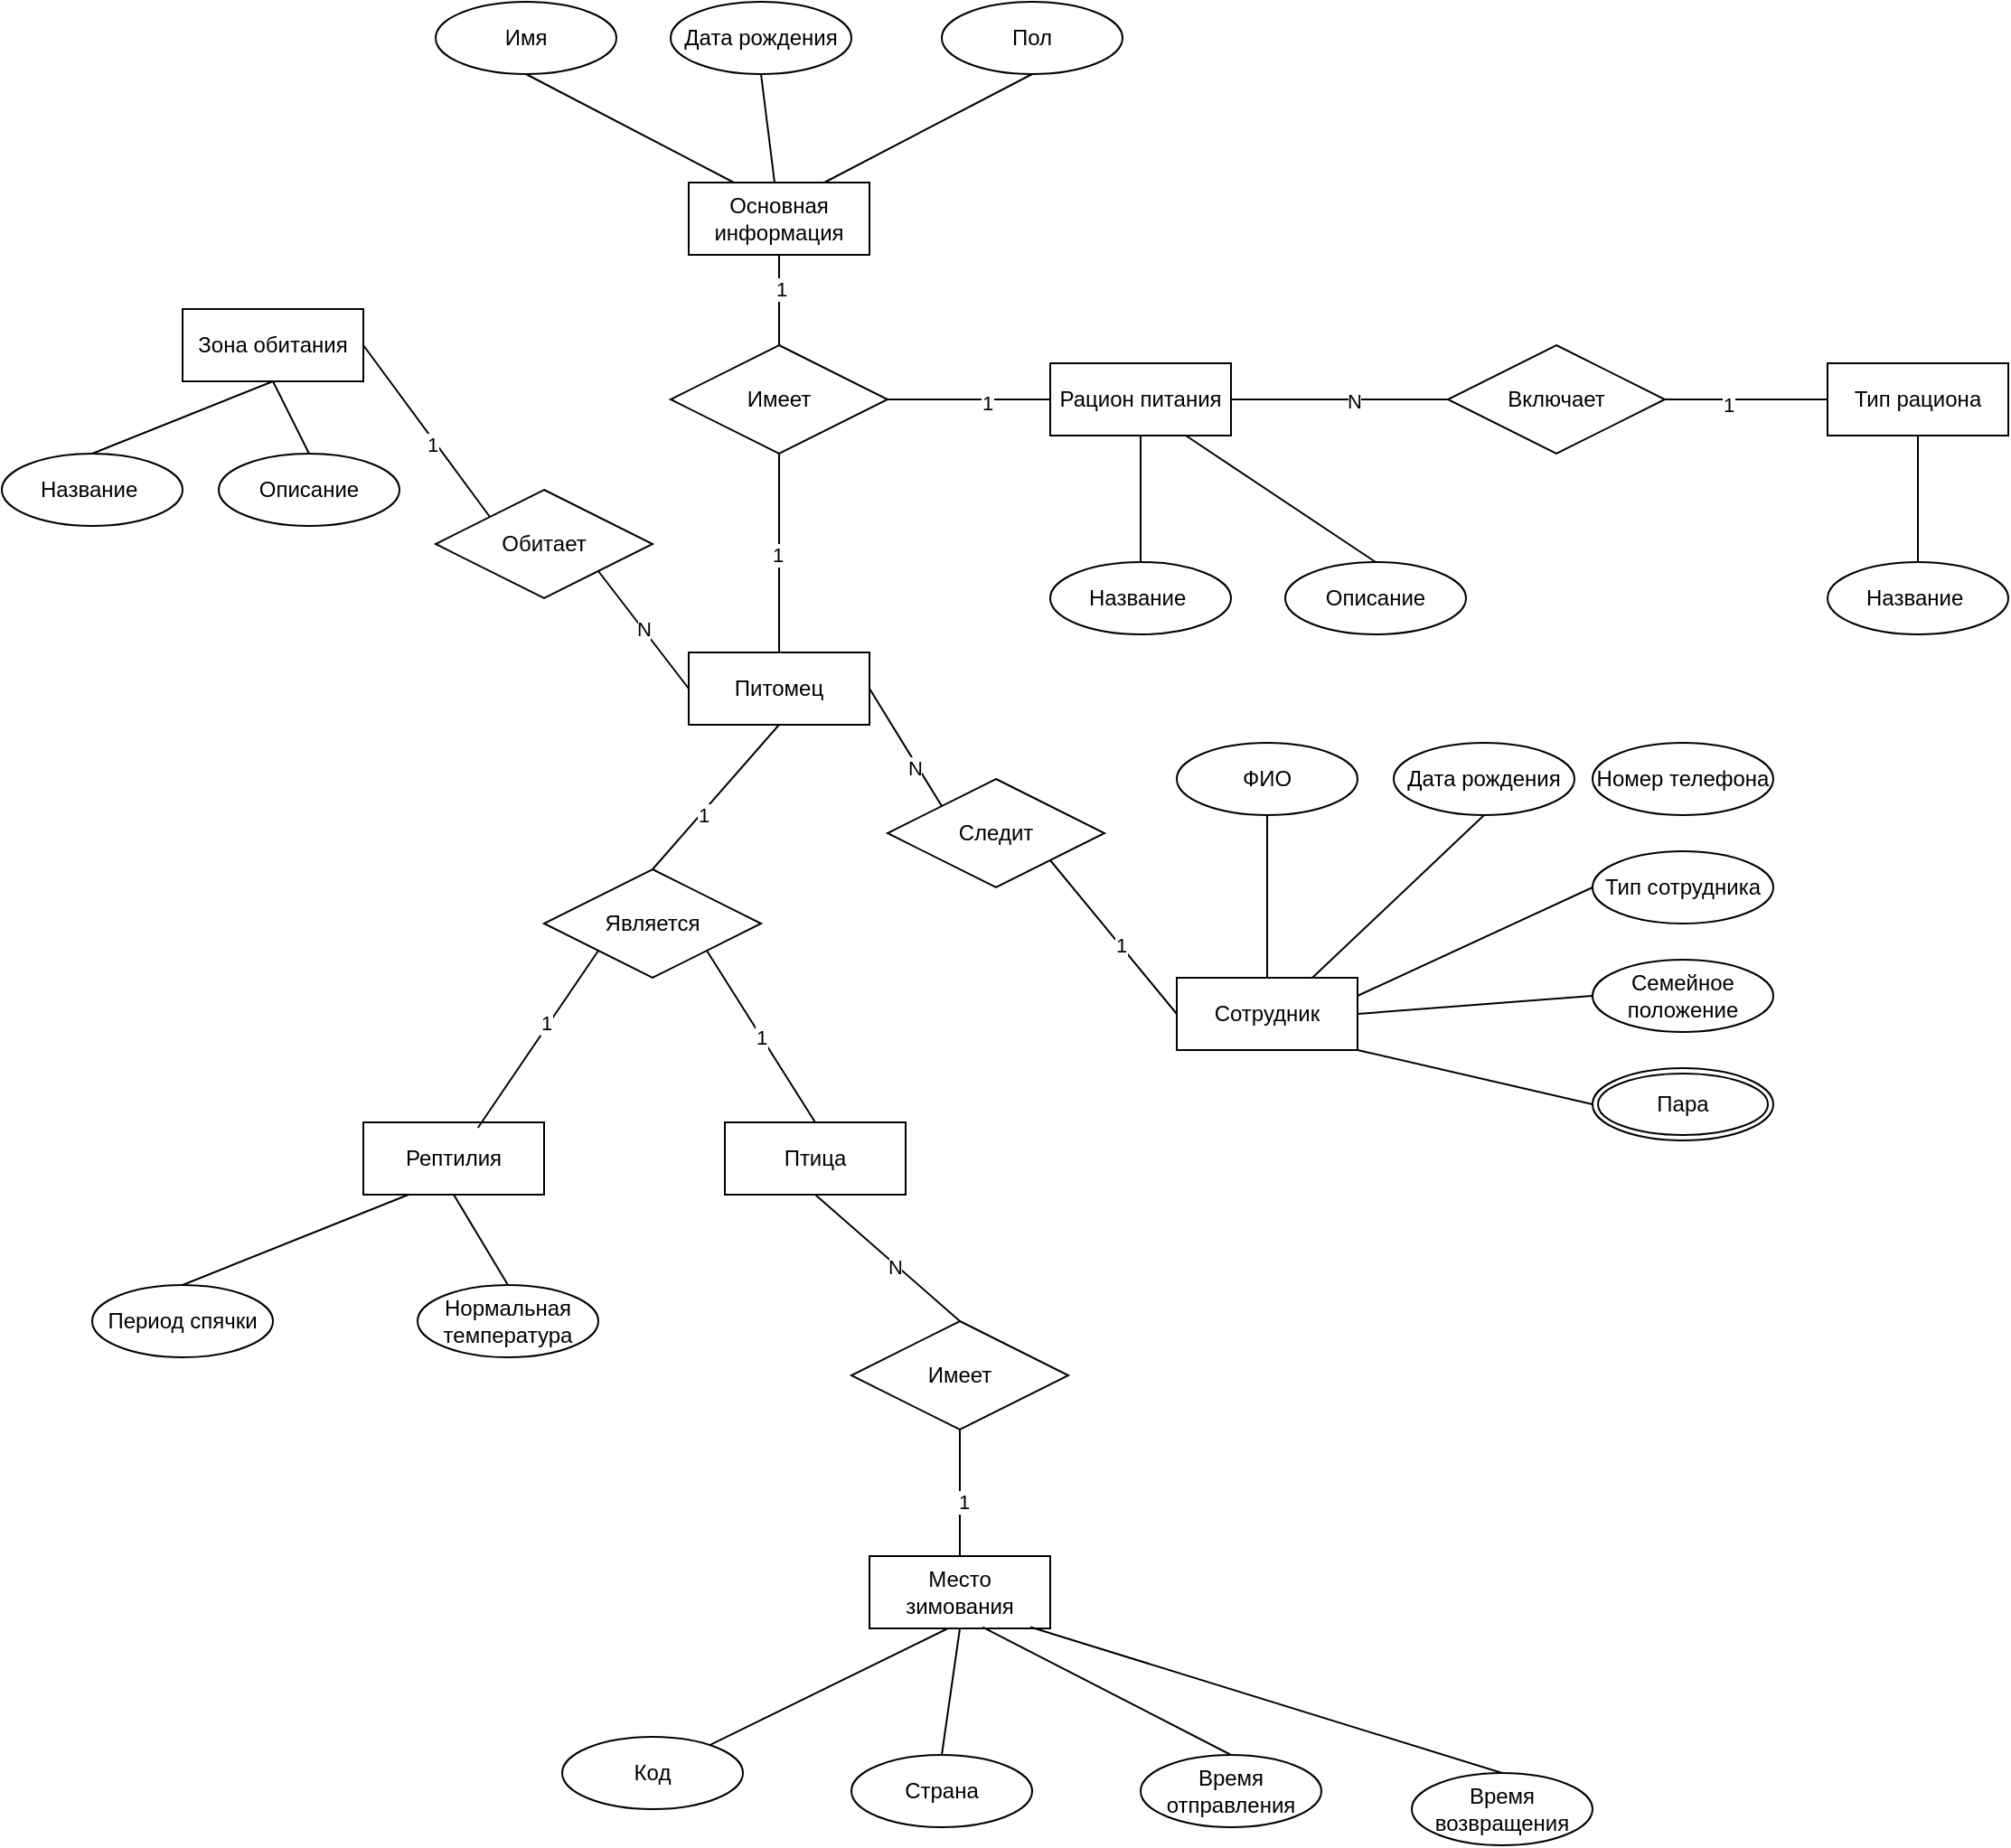 <mxfile version="24.8.3">
  <diagram id="R2lEEEUBdFMjLlhIrx00" name="Page-1">
    <mxGraphModel dx="3355" dy="1438" grid="1" gridSize="10" guides="1" tooltips="1" connect="1" arrows="1" fold="1" page="1" pageScale="1" pageWidth="850" pageHeight="1100" math="0" shadow="0" extFonts="Permanent Marker^https://fonts.googleapis.com/css?family=Permanent+Marker">
      <root>
        <mxCell id="0" />
        <mxCell id="1" parent="0" />
        <mxCell id="tvUj5ht_uO3LvRpQi3DJ-1" value="Питомец" style="whiteSpace=wrap;html=1;align=center;" parent="1" vertex="1">
          <mxGeometry x="270" y="430" width="100" height="40" as="geometry" />
        </mxCell>
        <mxCell id="tvUj5ht_uO3LvRpQi3DJ-2" value="Имя" style="ellipse;whiteSpace=wrap;html=1;align=center;" parent="1" vertex="1">
          <mxGeometry x="130" y="70" width="100" height="40" as="geometry" />
        </mxCell>
        <mxCell id="tvUj5ht_uO3LvRpQi3DJ-5" value="Дата рождения" style="ellipse;whiteSpace=wrap;html=1;align=center;" parent="1" vertex="1">
          <mxGeometry x="260" y="70" width="100" height="40" as="geometry" />
        </mxCell>
        <mxCell id="tvUj5ht_uO3LvRpQi3DJ-6" value="Пол" style="ellipse;whiteSpace=wrap;html=1;align=center;" parent="1" vertex="1">
          <mxGeometry x="410" y="70" width="100" height="40" as="geometry" />
        </mxCell>
        <mxCell id="tvUj5ht_uO3LvRpQi3DJ-7" value="" style="endArrow=none;html=1;rounded=0;entryX=0.5;entryY=1;entryDx=0;entryDy=0;exitX=0.25;exitY=0;exitDx=0;exitDy=0;" parent="1" source="tvUj5ht_uO3LvRpQi3DJ-46" target="tvUj5ht_uO3LvRpQi3DJ-2" edge="1">
          <mxGeometry width="50" height="50" relative="1" as="geometry">
            <mxPoint x="110" y="320" as="sourcePoint" />
            <mxPoint x="160" y="270" as="targetPoint" />
          </mxGeometry>
        </mxCell>
        <mxCell id="tvUj5ht_uO3LvRpQi3DJ-8" value="" style="endArrow=none;html=1;rounded=0;entryX=0.5;entryY=1;entryDx=0;entryDy=0;" parent="1" source="tvUj5ht_uO3LvRpQi3DJ-46" target="tvUj5ht_uO3LvRpQi3DJ-5" edge="1">
          <mxGeometry width="50" height="50" relative="1" as="geometry">
            <mxPoint x="320" y="270" as="sourcePoint" />
            <mxPoint x="240" y="210" as="targetPoint" />
          </mxGeometry>
        </mxCell>
        <mxCell id="tvUj5ht_uO3LvRpQi3DJ-9" value="" style="endArrow=none;html=1;rounded=0;entryX=0.5;entryY=1;entryDx=0;entryDy=0;exitX=0.75;exitY=0;exitDx=0;exitDy=0;" parent="1" source="tvUj5ht_uO3LvRpQi3DJ-46" target="tvUj5ht_uO3LvRpQi3DJ-6" edge="1">
          <mxGeometry width="50" height="50" relative="1" as="geometry">
            <mxPoint x="330" y="290" as="sourcePoint" />
            <mxPoint x="250" y="220" as="targetPoint" />
          </mxGeometry>
        </mxCell>
        <mxCell id="tvUj5ht_uO3LvRpQi3DJ-12" value="Зона обитания" style="whiteSpace=wrap;html=1;align=center;" parent="1" vertex="1">
          <mxGeometry x="-10" y="240" width="100" height="40" as="geometry" />
        </mxCell>
        <mxCell id="tvUj5ht_uO3LvRpQi3DJ-14" value="Название&amp;nbsp;" style="ellipse;whiteSpace=wrap;html=1;align=center;" parent="1" vertex="1">
          <mxGeometry x="-110" y="320" width="100" height="40" as="geometry" />
        </mxCell>
        <mxCell id="tvUj5ht_uO3LvRpQi3DJ-15" value="Описание" style="ellipse;whiteSpace=wrap;html=1;align=center;" parent="1" vertex="1">
          <mxGeometry x="10" y="320" width="100" height="40" as="geometry" />
        </mxCell>
        <mxCell id="tvUj5ht_uO3LvRpQi3DJ-17" value="" style="endArrow=none;html=1;rounded=0;entryX=0.5;entryY=1;entryDx=0;entryDy=0;exitX=0.5;exitY=0;exitDx=0;exitDy=0;" parent="1" source="tvUj5ht_uO3LvRpQi3DJ-14" target="tvUj5ht_uO3LvRpQi3DJ-12" edge="1">
          <mxGeometry width="50" height="50" relative="1" as="geometry">
            <mxPoint x="90" y="290" as="sourcePoint" />
            <mxPoint x="90" y="200" as="targetPoint" />
          </mxGeometry>
        </mxCell>
        <mxCell id="tvUj5ht_uO3LvRpQi3DJ-18" value="" style="endArrow=none;html=1;rounded=0;exitX=0.5;exitY=0;exitDx=0;exitDy=0;entryX=0.5;entryY=1;entryDx=0;entryDy=0;" parent="1" source="tvUj5ht_uO3LvRpQi3DJ-15" target="tvUj5ht_uO3LvRpQi3DJ-12" edge="1">
          <mxGeometry width="50" height="50" relative="1" as="geometry">
            <mxPoint x="100" y="300" as="sourcePoint" />
            <mxPoint x="80" y="320" as="targetPoint" />
            <Array as="points" />
          </mxGeometry>
        </mxCell>
        <mxCell id="tvUj5ht_uO3LvRpQi3DJ-25" value="Рацион питания" style="whiteSpace=wrap;html=1;align=center;" parent="1" vertex="1">
          <mxGeometry x="470" y="270" width="100" height="40" as="geometry" />
        </mxCell>
        <mxCell id="tvUj5ht_uO3LvRpQi3DJ-26" value="Включает" style="shape=rhombus;perimeter=rhombusPerimeter;whiteSpace=wrap;html=1;align=center;" parent="1" vertex="1">
          <mxGeometry x="690" y="260" width="120" height="60" as="geometry" />
        </mxCell>
        <mxCell id="tvUj5ht_uO3LvRpQi3DJ-27" value="Тип рациона" style="whiteSpace=wrap;html=1;align=center;" parent="1" vertex="1">
          <mxGeometry x="900" y="270" width="100" height="40" as="geometry" />
        </mxCell>
        <mxCell id="tvUj5ht_uO3LvRpQi3DJ-28" value="Название&amp;nbsp;" style="ellipse;whiteSpace=wrap;html=1;align=center;" parent="1" vertex="1">
          <mxGeometry x="470" y="380" width="100" height="40" as="geometry" />
        </mxCell>
        <mxCell id="tvUj5ht_uO3LvRpQi3DJ-29" value="Описание" style="ellipse;whiteSpace=wrap;html=1;align=center;" parent="1" vertex="1">
          <mxGeometry x="600" y="380" width="100" height="40" as="geometry" />
        </mxCell>
        <mxCell id="tvUj5ht_uO3LvRpQi3DJ-30" value="Название&amp;nbsp;" style="ellipse;whiteSpace=wrap;html=1;align=center;" parent="1" vertex="1">
          <mxGeometry x="900" y="380" width="100" height="40" as="geometry" />
        </mxCell>
        <mxCell id="tvUj5ht_uO3LvRpQi3DJ-36" value="" style="endArrow=none;html=1;rounded=0;entryX=0.5;entryY=1;entryDx=0;entryDy=0;exitX=0.5;exitY=0;exitDx=0;exitDy=0;" parent="1" source="tvUj5ht_uO3LvRpQi3DJ-28" target="tvUj5ht_uO3LvRpQi3DJ-25" edge="1">
          <mxGeometry width="50" height="50" relative="1" as="geometry">
            <mxPoint x="545" y="30" as="sourcePoint" />
            <mxPoint x="630" y="-50" as="targetPoint" />
          </mxGeometry>
        </mxCell>
        <mxCell id="tvUj5ht_uO3LvRpQi3DJ-37" value="" style="endArrow=none;html=1;rounded=0;entryX=0.75;entryY=1;entryDx=0;entryDy=0;exitX=0.5;exitY=0;exitDx=0;exitDy=0;" parent="1" source="tvUj5ht_uO3LvRpQi3DJ-29" target="tvUj5ht_uO3LvRpQi3DJ-25" edge="1">
          <mxGeometry width="50" height="50" relative="1" as="geometry">
            <mxPoint x="555" y="40" as="sourcePoint" />
            <mxPoint x="640" y="-40" as="targetPoint" />
          </mxGeometry>
        </mxCell>
        <mxCell id="tvUj5ht_uO3LvRpQi3DJ-40" value="" style="endArrow=none;html=1;rounded=0;entryX=0;entryY=0.5;entryDx=0;entryDy=0;exitX=1;exitY=0.5;exitDx=0;exitDy=0;" parent="1" source="tvUj5ht_uO3LvRpQi3DJ-25" target="tvUj5ht_uO3LvRpQi3DJ-26" edge="1">
          <mxGeometry width="50" height="50" relative="1" as="geometry">
            <mxPoint x="565" y="50" as="sourcePoint" />
            <mxPoint x="650" y="-30" as="targetPoint" />
          </mxGeometry>
        </mxCell>
        <mxCell id="tvUj5ht_uO3LvRpQi3DJ-42" value="N" style="edgeLabel;html=1;align=center;verticalAlign=middle;resizable=0;points=[];" parent="tvUj5ht_uO3LvRpQi3DJ-40" vertex="1" connectable="0">
          <mxGeometry x="0.132" y="-1" relative="1" as="geometry">
            <mxPoint as="offset" />
          </mxGeometry>
        </mxCell>
        <mxCell id="tvUj5ht_uO3LvRpQi3DJ-41" value="" style="endArrow=none;html=1;rounded=0;entryX=0;entryY=0.5;entryDx=0;entryDy=0;exitX=1;exitY=0.5;exitDx=0;exitDy=0;" parent="1" source="tvUj5ht_uO3LvRpQi3DJ-26" target="tvUj5ht_uO3LvRpQi3DJ-27" edge="1">
          <mxGeometry width="50" height="50" relative="1" as="geometry">
            <mxPoint x="575" y="60" as="sourcePoint" />
            <mxPoint x="660" y="-20" as="targetPoint" />
          </mxGeometry>
        </mxCell>
        <mxCell id="tvUj5ht_uO3LvRpQi3DJ-43" value="1" style="edgeLabel;html=1;align=center;verticalAlign=middle;resizable=0;points=[];" parent="tvUj5ht_uO3LvRpQi3DJ-41" vertex="1" connectable="0">
          <mxGeometry x="-0.232" y="-3" relative="1" as="geometry">
            <mxPoint as="offset" />
          </mxGeometry>
        </mxCell>
        <mxCell id="tvUj5ht_uO3LvRpQi3DJ-45" value="" style="endArrow=none;html=1;rounded=0;exitX=0.5;exitY=0;exitDx=0;exitDy=0;entryX=0.5;entryY=1;entryDx=0;entryDy=0;" parent="1" source="tvUj5ht_uO3LvRpQi3DJ-30" target="tvUj5ht_uO3LvRpQi3DJ-27" edge="1">
          <mxGeometry width="50" height="50" relative="1" as="geometry">
            <mxPoint x="585" y="70" as="sourcePoint" />
            <mxPoint x="950" y="320" as="targetPoint" />
          </mxGeometry>
        </mxCell>
        <mxCell id="tvUj5ht_uO3LvRpQi3DJ-46" value="Основная информация" style="whiteSpace=wrap;html=1;align=center;" parent="1" vertex="1">
          <mxGeometry x="270" y="170" width="100" height="40" as="geometry" />
        </mxCell>
        <mxCell id="tvUj5ht_uO3LvRpQi3DJ-47" value="Имеет" style="shape=rhombus;perimeter=rhombusPerimeter;whiteSpace=wrap;html=1;align=center;" parent="1" vertex="1">
          <mxGeometry x="260" y="260" width="120" height="60" as="geometry" />
        </mxCell>
        <mxCell id="tvUj5ht_uO3LvRpQi3DJ-48" value="" style="endArrow=none;html=1;rounded=0;entryX=0.5;entryY=1;entryDx=0;entryDy=0;exitX=0.5;exitY=0;exitDx=0;exitDy=0;" parent="1" source="tvUj5ht_uO3LvRpQi3DJ-1" target="tvUj5ht_uO3LvRpQi3DJ-47" edge="1">
          <mxGeometry width="50" height="50" relative="1" as="geometry">
            <mxPoint x="415" y="450" as="sourcePoint" />
            <mxPoint x="500" y="370" as="targetPoint" />
          </mxGeometry>
        </mxCell>
        <mxCell id="tvUj5ht_uO3LvRpQi3DJ-61" value="1" style="edgeLabel;html=1;align=center;verticalAlign=middle;resizable=0;points=[];" parent="tvUj5ht_uO3LvRpQi3DJ-48" vertex="1" connectable="0">
          <mxGeometry x="-0.006" y="1" relative="1" as="geometry">
            <mxPoint as="offset" />
          </mxGeometry>
        </mxCell>
        <mxCell id="tvUj5ht_uO3LvRpQi3DJ-49" value="" style="endArrow=none;html=1;rounded=0;entryX=0.5;entryY=1;entryDx=0;entryDy=0;exitX=0.5;exitY=0;exitDx=0;exitDy=0;" parent="1" source="tvUj5ht_uO3LvRpQi3DJ-47" target="tvUj5ht_uO3LvRpQi3DJ-46" edge="1">
          <mxGeometry width="50" height="50" relative="1" as="geometry">
            <mxPoint x="425" y="460" as="sourcePoint" />
            <mxPoint x="510" y="380" as="targetPoint" />
          </mxGeometry>
        </mxCell>
        <mxCell id="tvUj5ht_uO3LvRpQi3DJ-64" value="1" style="edgeLabel;html=1;align=center;verticalAlign=middle;resizable=0;points=[];" parent="tvUj5ht_uO3LvRpQi3DJ-49" vertex="1" connectable="0">
          <mxGeometry x="0.252" y="-1" relative="1" as="geometry">
            <mxPoint as="offset" />
          </mxGeometry>
        </mxCell>
        <mxCell id="tvUj5ht_uO3LvRpQi3DJ-60" value="" style="endArrow=none;html=1;rounded=0;entryX=0;entryY=0.5;entryDx=0;entryDy=0;exitX=1;exitY=0.5;exitDx=0;exitDy=0;" parent="1" source="tvUj5ht_uO3LvRpQi3DJ-47" target="tvUj5ht_uO3LvRpQi3DJ-25" edge="1">
          <mxGeometry width="50" height="50" relative="1" as="geometry">
            <mxPoint x="340" y="400" as="sourcePoint" />
            <mxPoint x="340" y="340" as="targetPoint" />
          </mxGeometry>
        </mxCell>
        <mxCell id="tvUj5ht_uO3LvRpQi3DJ-63" value="1" style="edgeLabel;html=1;align=center;verticalAlign=middle;resizable=0;points=[];" parent="tvUj5ht_uO3LvRpQi3DJ-60" vertex="1" connectable="0">
          <mxGeometry x="0.222" y="-2" relative="1" as="geometry">
            <mxPoint as="offset" />
          </mxGeometry>
        </mxCell>
        <mxCell id="tvUj5ht_uO3LvRpQi3DJ-65" value="Птица" style="whiteSpace=wrap;html=1;align=center;" parent="1" vertex="1">
          <mxGeometry x="290" y="690" width="100" height="40" as="geometry" />
        </mxCell>
        <mxCell id="tvUj5ht_uO3LvRpQi3DJ-66" value="Рептилия" style="whiteSpace=wrap;html=1;align=center;" parent="1" vertex="1">
          <mxGeometry x="90" y="690" width="100" height="40" as="geometry" />
        </mxCell>
        <mxCell id="tvUj5ht_uO3LvRpQi3DJ-71" value="Период спячки" style="ellipse;whiteSpace=wrap;html=1;align=center;" parent="1" vertex="1">
          <mxGeometry x="-60" y="780" width="100" height="40" as="geometry" />
        </mxCell>
        <mxCell id="tvUj5ht_uO3LvRpQi3DJ-72" value="Нормальная температура" style="ellipse;whiteSpace=wrap;html=1;align=center;" parent="1" vertex="1">
          <mxGeometry x="120" y="780" width="100" height="40" as="geometry" />
        </mxCell>
        <mxCell id="tvUj5ht_uO3LvRpQi3DJ-73" value="" style="endArrow=none;html=1;rounded=0;exitX=0.5;exitY=0;exitDx=0;exitDy=0;entryX=0.5;entryY=1;entryDx=0;entryDy=0;" parent="1" source="tvUj5ht_uO3LvRpQi3DJ-72" target="tvUj5ht_uO3LvRpQi3DJ-66" edge="1">
          <mxGeometry width="50" height="50" relative="1" as="geometry">
            <mxPoint x="185" y="910" as="sourcePoint" />
            <mxPoint x="115" y="850" as="targetPoint" />
            <Array as="points" />
          </mxGeometry>
        </mxCell>
        <mxCell id="tvUj5ht_uO3LvRpQi3DJ-75" value="" style="endArrow=none;html=1;rounded=0;exitX=0.25;exitY=1;exitDx=0;exitDy=0;entryX=0.5;entryY=0;entryDx=0;entryDy=0;" parent="1" source="tvUj5ht_uO3LvRpQi3DJ-66" target="tvUj5ht_uO3LvRpQi3DJ-71" edge="1">
          <mxGeometry width="50" height="50" relative="1" as="geometry">
            <mxPoint x="-60" y="810" as="sourcePoint" />
            <mxPoint x="-130" y="750" as="targetPoint" />
            <Array as="points" />
          </mxGeometry>
        </mxCell>
        <mxCell id="tvUj5ht_uO3LvRpQi3DJ-76" value="Имеет" style="shape=rhombus;perimeter=rhombusPerimeter;whiteSpace=wrap;html=1;align=center;" parent="1" vertex="1">
          <mxGeometry x="360" y="800" width="120" height="60" as="geometry" />
        </mxCell>
        <mxCell id="tvUj5ht_uO3LvRpQi3DJ-77" value="" style="endArrow=none;html=1;rounded=0;exitX=0.5;exitY=0;exitDx=0;exitDy=0;entryX=0.5;entryY=1;entryDx=0;entryDy=0;" parent="1" source="tvUj5ht_uO3LvRpQi3DJ-76" target="tvUj5ht_uO3LvRpQi3DJ-65" edge="1">
          <mxGeometry width="50" height="50" relative="1" as="geometry">
            <mxPoint x="425" y="860" as="sourcePoint" />
            <mxPoint x="375" y="790" as="targetPoint" />
            <Array as="points" />
          </mxGeometry>
        </mxCell>
        <mxCell id="tvUj5ht_uO3LvRpQi3DJ-81" value="N" style="edgeLabel;html=1;align=center;verticalAlign=middle;resizable=0;points=[];" parent="tvUj5ht_uO3LvRpQi3DJ-77" vertex="1" connectable="0">
          <mxGeometry x="-0.117" y="1" relative="1" as="geometry">
            <mxPoint as="offset" />
          </mxGeometry>
        </mxCell>
        <mxCell id="tvUj5ht_uO3LvRpQi3DJ-78" value="Место зимования" style="whiteSpace=wrap;html=1;align=center;" parent="1" vertex="1">
          <mxGeometry x="370" y="930" width="100" height="40" as="geometry" />
        </mxCell>
        <mxCell id="tvUj5ht_uO3LvRpQi3DJ-80" value="" style="endArrow=none;html=1;rounded=0;exitX=0.5;exitY=0;exitDx=0;exitDy=0;entryX=0.5;entryY=1;entryDx=0;entryDy=0;" parent="1" source="tvUj5ht_uO3LvRpQi3DJ-78" target="tvUj5ht_uO3LvRpQi3DJ-76" edge="1">
          <mxGeometry width="50" height="50" relative="1" as="geometry">
            <mxPoint x="330" y="870" as="sourcePoint" />
            <mxPoint x="280" y="800" as="targetPoint" />
            <Array as="points" />
          </mxGeometry>
        </mxCell>
        <mxCell id="tvUj5ht_uO3LvRpQi3DJ-82" value="1" style="edgeLabel;html=1;align=center;verticalAlign=middle;resizable=0;points=[];" parent="tvUj5ht_uO3LvRpQi3DJ-80" vertex="1" connectable="0">
          <mxGeometry x="-0.146" y="-2" relative="1" as="geometry">
            <mxPoint as="offset" />
          </mxGeometry>
        </mxCell>
        <mxCell id="tvUj5ht_uO3LvRpQi3DJ-84" value="Код" style="ellipse;whiteSpace=wrap;html=1;align=center;" parent="1" vertex="1">
          <mxGeometry x="200" y="1030" width="100" height="40" as="geometry" />
        </mxCell>
        <mxCell id="tvUj5ht_uO3LvRpQi3DJ-85" value="Страна" style="ellipse;whiteSpace=wrap;html=1;align=center;" parent="1" vertex="1">
          <mxGeometry x="360" y="1040" width="100" height="40" as="geometry" />
        </mxCell>
        <mxCell id="tvUj5ht_uO3LvRpQi3DJ-86" value="Время отправления" style="ellipse;whiteSpace=wrap;html=1;align=center;" parent="1" vertex="1">
          <mxGeometry x="520" y="1040" width="100" height="40" as="geometry" />
        </mxCell>
        <mxCell id="tvUj5ht_uO3LvRpQi3DJ-87" value="Время возвращения" style="ellipse;whiteSpace=wrap;html=1;align=center;" parent="1" vertex="1">
          <mxGeometry x="670" y="1050" width="100" height="40" as="geometry" />
        </mxCell>
        <mxCell id="tvUj5ht_uO3LvRpQi3DJ-88" value="" style="endArrow=none;html=1;rounded=0;entryX=0.429;entryY=1.006;entryDx=0;entryDy=0;entryPerimeter=0;" parent="1" source="tvUj5ht_uO3LvRpQi3DJ-84" target="tvUj5ht_uO3LvRpQi3DJ-78" edge="1">
          <mxGeometry width="50" height="50" relative="1" as="geometry">
            <mxPoint x="340" y="1010" as="sourcePoint" />
            <mxPoint x="290" y="940" as="targetPoint" />
            <Array as="points" />
          </mxGeometry>
        </mxCell>
        <mxCell id="tvUj5ht_uO3LvRpQi3DJ-89" value="" style="endArrow=none;html=1;rounded=0;entryX=0.5;entryY=1;entryDx=0;entryDy=0;exitX=0.5;exitY=0;exitDx=0;exitDy=0;" parent="1" source="tvUj5ht_uO3LvRpQi3DJ-85" target="tvUj5ht_uO3LvRpQi3DJ-78" edge="1">
          <mxGeometry width="50" height="50" relative="1" as="geometry">
            <mxPoint x="292" y="1045" as="sourcePoint" />
            <mxPoint x="423" y="980" as="targetPoint" />
            <Array as="points" />
          </mxGeometry>
        </mxCell>
        <mxCell id="tvUj5ht_uO3LvRpQi3DJ-90" value="" style="endArrow=none;html=1;rounded=0;entryX=0.626;entryY=0.982;entryDx=0;entryDy=0;exitX=0.5;exitY=0;exitDx=0;exitDy=0;entryPerimeter=0;" parent="1" source="tvUj5ht_uO3LvRpQi3DJ-86" target="tvUj5ht_uO3LvRpQi3DJ-78" edge="1">
          <mxGeometry width="50" height="50" relative="1" as="geometry">
            <mxPoint x="302" y="1055" as="sourcePoint" />
            <mxPoint x="433" y="990" as="targetPoint" />
            <Array as="points" />
          </mxGeometry>
        </mxCell>
        <mxCell id="tvUj5ht_uO3LvRpQi3DJ-91" value="" style="endArrow=none;html=1;rounded=0;entryX=0.89;entryY=0.982;entryDx=0;entryDy=0;exitX=0.5;exitY=0;exitDx=0;exitDy=0;entryPerimeter=0;" parent="1" source="tvUj5ht_uO3LvRpQi3DJ-87" target="tvUj5ht_uO3LvRpQi3DJ-78" edge="1">
          <mxGeometry width="50" height="50" relative="1" as="geometry">
            <mxPoint x="312" y="1065" as="sourcePoint" />
            <mxPoint x="443" y="1000" as="targetPoint" />
            <Array as="points" />
          </mxGeometry>
        </mxCell>
        <mxCell id="-jfKDJqCwLl8Q-BkekEY-17" value="Является" style="shape=rhombus;perimeter=rhombusPerimeter;whiteSpace=wrap;html=1;align=center;" parent="1" vertex="1">
          <mxGeometry x="190" y="550" width="120" height="60" as="geometry" />
        </mxCell>
        <mxCell id="-jfKDJqCwLl8Q-BkekEY-18" value="" style="endArrow=none;html=1;rounded=0;exitX=0.634;exitY=0.075;exitDx=0;exitDy=0;exitPerimeter=0;entryX=0;entryY=1;entryDx=0;entryDy=0;" parent="1" source="tvUj5ht_uO3LvRpQi3DJ-66" target="-jfKDJqCwLl8Q-BkekEY-17" edge="1">
          <mxGeometry width="50" height="50" relative="1" as="geometry">
            <mxPoint x="340" y="720" as="sourcePoint" />
            <mxPoint x="390" y="670" as="targetPoint" />
          </mxGeometry>
        </mxCell>
        <mxCell id="-jfKDJqCwLl8Q-BkekEY-22" value="1" style="edgeLabel;html=1;align=center;verticalAlign=middle;resizable=0;points=[];" parent="-jfKDJqCwLl8Q-BkekEY-18" vertex="1" connectable="0">
          <mxGeometry x="0.161" y="2" relative="1" as="geometry">
            <mxPoint as="offset" />
          </mxGeometry>
        </mxCell>
        <mxCell id="-jfKDJqCwLl8Q-BkekEY-19" value="" style="endArrow=none;html=1;rounded=0;entryX=0.5;entryY=1;entryDx=0;entryDy=0;exitX=0.5;exitY=0;exitDx=0;exitDy=0;" parent="1" source="-jfKDJqCwLl8Q-BkekEY-17" target="tvUj5ht_uO3LvRpQi3DJ-1" edge="1">
          <mxGeometry width="50" height="50" relative="1" as="geometry">
            <mxPoint x="370" y="690" as="sourcePoint" />
            <mxPoint x="420" y="640" as="targetPoint" />
          </mxGeometry>
        </mxCell>
        <mxCell id="-jfKDJqCwLl8Q-BkekEY-23" value="1" style="edgeLabel;html=1;align=center;verticalAlign=middle;resizable=0;points=[];" parent="-jfKDJqCwLl8Q-BkekEY-19" vertex="1" connectable="0">
          <mxGeometry x="-0.206" y="-2" relative="1" as="geometry">
            <mxPoint x="-1" as="offset" />
          </mxGeometry>
        </mxCell>
        <mxCell id="-jfKDJqCwLl8Q-BkekEY-21" value="1" style="endArrow=none;html=1;rounded=0;exitX=0.5;exitY=0;exitDx=0;exitDy=0;entryX=1;entryY=1;entryDx=0;entryDy=0;" parent="1" source="tvUj5ht_uO3LvRpQi3DJ-65" target="-jfKDJqCwLl8Q-BkekEY-17" edge="1">
          <mxGeometry width="50" height="50" relative="1" as="geometry">
            <mxPoint x="350" y="660" as="sourcePoint" />
            <mxPoint x="400" y="610" as="targetPoint" />
          </mxGeometry>
        </mxCell>
        <mxCell id="-jfKDJqCwLl8Q-BkekEY-24" value="Сотрудник" style="whiteSpace=wrap;html=1;align=center;" parent="1" vertex="1">
          <mxGeometry x="540" y="610" width="100" height="40" as="geometry" />
        </mxCell>
        <mxCell id="-jfKDJqCwLl8Q-BkekEY-25" value="ФИО" style="ellipse;whiteSpace=wrap;html=1;align=center;" parent="1" vertex="1">
          <mxGeometry x="540" y="480" width="100" height="40" as="geometry" />
        </mxCell>
        <mxCell id="-jfKDJqCwLl8Q-BkekEY-26" value="Дата рождения" style="ellipse;whiteSpace=wrap;html=1;align=center;" parent="1" vertex="1">
          <mxGeometry x="660" y="480" width="100" height="40" as="geometry" />
        </mxCell>
        <mxCell id="-jfKDJqCwLl8Q-BkekEY-27" value="Номер телефона" style="ellipse;whiteSpace=wrap;html=1;align=center;" parent="1" vertex="1">
          <mxGeometry x="770" y="480" width="100" height="40" as="geometry" />
        </mxCell>
        <mxCell id="-jfKDJqCwLl8Q-BkekEY-28" value="Тип сотрудника" style="ellipse;whiteSpace=wrap;html=1;align=center;" parent="1" vertex="1">
          <mxGeometry x="770" y="540" width="100" height="40" as="geometry" />
        </mxCell>
        <mxCell id="-jfKDJqCwLl8Q-BkekEY-29" value="Семейное положение" style="ellipse;whiteSpace=wrap;html=1;align=center;" parent="1" vertex="1">
          <mxGeometry x="770" y="600" width="100" height="40" as="geometry" />
        </mxCell>
        <mxCell id="-jfKDJqCwLl8Q-BkekEY-30" value="Пара" style="ellipse;shape=doubleEllipse;margin=3;whiteSpace=wrap;html=1;align=center;" parent="1" vertex="1">
          <mxGeometry x="770" y="660" width="100" height="40" as="geometry" />
        </mxCell>
        <mxCell id="-jfKDJqCwLl8Q-BkekEY-31" value="" style="endArrow=none;html=1;rounded=0;entryX=0.5;entryY=1;entryDx=0;entryDy=0;exitX=0.5;exitY=0;exitDx=0;exitDy=0;" parent="1" source="-jfKDJqCwLl8Q-BkekEY-24" target="-jfKDJqCwLl8Q-BkekEY-25" edge="1">
          <mxGeometry width="50" height="50" relative="1" as="geometry">
            <mxPoint x="330" y="1000" as="sourcePoint" />
            <mxPoint x="330" y="820" as="targetPoint" />
          </mxGeometry>
        </mxCell>
        <mxCell id="-jfKDJqCwLl8Q-BkekEY-32" value="" style="endArrow=none;html=1;rounded=0;entryX=0.5;entryY=1;entryDx=0;entryDy=0;exitX=0.75;exitY=0;exitDx=0;exitDy=0;" parent="1" source="-jfKDJqCwLl8Q-BkekEY-24" target="-jfKDJqCwLl8Q-BkekEY-26" edge="1">
          <mxGeometry width="50" height="50" relative="1" as="geometry">
            <mxPoint x="600" y="620" as="sourcePoint" />
            <mxPoint x="600" y="530" as="targetPoint" />
          </mxGeometry>
        </mxCell>
        <mxCell id="-jfKDJqCwLl8Q-BkekEY-33" value="" style="endArrow=none;html=1;rounded=0;entryX=0;entryY=0.5;entryDx=0;entryDy=0;exitX=1;exitY=0.25;exitDx=0;exitDy=0;" parent="1" source="-jfKDJqCwLl8Q-BkekEY-24" target="-jfKDJqCwLl8Q-BkekEY-28" edge="1">
          <mxGeometry width="50" height="50" relative="1" as="geometry">
            <mxPoint x="610" y="630" as="sourcePoint" />
            <mxPoint x="610" y="540" as="targetPoint" />
          </mxGeometry>
        </mxCell>
        <mxCell id="-jfKDJqCwLl8Q-BkekEY-34" value="" style="endArrow=none;html=1;rounded=0;entryX=0;entryY=0.5;entryDx=0;entryDy=0;exitX=1;exitY=0.5;exitDx=0;exitDy=0;" parent="1" source="-jfKDJqCwLl8Q-BkekEY-24" target="-jfKDJqCwLl8Q-BkekEY-29" edge="1">
          <mxGeometry width="50" height="50" relative="1" as="geometry">
            <mxPoint x="620" y="640" as="sourcePoint" />
            <mxPoint x="620" y="550" as="targetPoint" />
          </mxGeometry>
        </mxCell>
        <mxCell id="-jfKDJqCwLl8Q-BkekEY-35" value="" style="endArrow=none;html=1;rounded=0;entryX=0;entryY=0.5;entryDx=0;entryDy=0;exitX=1;exitY=1;exitDx=0;exitDy=0;" parent="1" source="-jfKDJqCwLl8Q-BkekEY-24" target="-jfKDJqCwLl8Q-BkekEY-30" edge="1">
          <mxGeometry width="50" height="50" relative="1" as="geometry">
            <mxPoint x="630" y="650" as="sourcePoint" />
            <mxPoint x="630" y="560" as="targetPoint" />
          </mxGeometry>
        </mxCell>
        <mxCell id="-jfKDJqCwLl8Q-BkekEY-36" value="Следит" style="shape=rhombus;perimeter=rhombusPerimeter;whiteSpace=wrap;html=1;align=center;" parent="1" vertex="1">
          <mxGeometry x="380" y="500" width="120" height="60" as="geometry" />
        </mxCell>
        <mxCell id="-jfKDJqCwLl8Q-BkekEY-40" value="" style="endArrow=none;html=1;rounded=0;exitX=1;exitY=0.5;exitDx=0;exitDy=0;entryX=0;entryY=0;entryDx=0;entryDy=0;" parent="1" source="tvUj5ht_uO3LvRpQi3DJ-1" target="-jfKDJqCwLl8Q-BkekEY-36" edge="1">
          <mxGeometry width="50" height="50" relative="1" as="geometry">
            <mxPoint x="420" y="500" as="sourcePoint" />
            <mxPoint x="470" y="450" as="targetPoint" />
          </mxGeometry>
        </mxCell>
        <mxCell id="-jfKDJqCwLl8Q-BkekEY-43" value="N" style="edgeLabel;html=1;align=center;verticalAlign=middle;resizable=0;points=[];" parent="-jfKDJqCwLl8Q-BkekEY-40" vertex="1" connectable="0">
          <mxGeometry x="0.305" y="-2" relative="1" as="geometry">
            <mxPoint as="offset" />
          </mxGeometry>
        </mxCell>
        <mxCell id="-jfKDJqCwLl8Q-BkekEY-41" value="" style="endArrow=none;html=1;rounded=0;entryX=1;entryY=1;entryDx=0;entryDy=0;exitX=0;exitY=0.5;exitDx=0;exitDy=0;" parent="1" source="-jfKDJqCwLl8Q-BkekEY-24" target="-jfKDJqCwLl8Q-BkekEY-36" edge="1">
          <mxGeometry width="50" height="50" relative="1" as="geometry">
            <mxPoint x="380" y="660" as="sourcePoint" />
            <mxPoint x="430" y="610" as="targetPoint" />
          </mxGeometry>
        </mxCell>
        <mxCell id="-jfKDJqCwLl8Q-BkekEY-42" value="1" style="edgeLabel;html=1;align=center;verticalAlign=middle;resizable=0;points=[];" parent="-jfKDJqCwLl8Q-BkekEY-41" vertex="1" connectable="0">
          <mxGeometry x="-0.111" relative="1" as="geometry">
            <mxPoint as="offset" />
          </mxGeometry>
        </mxCell>
        <mxCell id="-jfKDJqCwLl8Q-BkekEY-44" value="Обитает" style="shape=rhombus;perimeter=rhombusPerimeter;whiteSpace=wrap;html=1;align=center;" parent="1" vertex="1">
          <mxGeometry x="130" y="340" width="120" height="60" as="geometry" />
        </mxCell>
        <mxCell id="-jfKDJqCwLl8Q-BkekEY-45" value="" style="endArrow=none;html=1;rounded=0;entryX=0;entryY=0.5;entryDx=0;entryDy=0;exitX=1;exitY=1;exitDx=0;exitDy=0;" parent="1" source="-jfKDJqCwLl8Q-BkekEY-44" target="tvUj5ht_uO3LvRpQi3DJ-1" edge="1">
          <mxGeometry width="50" height="50" relative="1" as="geometry">
            <mxPoint x="180" y="480" as="sourcePoint" />
            <mxPoint x="230" y="430" as="targetPoint" />
          </mxGeometry>
        </mxCell>
        <mxCell id="-jfKDJqCwLl8Q-BkekEY-47" value="N" style="edgeLabel;html=1;align=center;verticalAlign=middle;resizable=0;points=[];" parent="-jfKDJqCwLl8Q-BkekEY-45" vertex="1" connectable="0">
          <mxGeometry x="-0.01" relative="1" as="geometry">
            <mxPoint as="offset" />
          </mxGeometry>
        </mxCell>
        <mxCell id="-jfKDJqCwLl8Q-BkekEY-46" value="" style="endArrow=none;html=1;rounded=0;entryX=1;entryY=0.5;entryDx=0;entryDy=0;exitX=0;exitY=0;exitDx=0;exitDy=0;" parent="1" source="-jfKDJqCwLl8Q-BkekEY-44" target="tvUj5ht_uO3LvRpQi3DJ-12" edge="1">
          <mxGeometry width="50" height="50" relative="1" as="geometry">
            <mxPoint x="40" y="480" as="sourcePoint" />
            <mxPoint x="90" y="430" as="targetPoint" />
          </mxGeometry>
        </mxCell>
        <mxCell id="-jfKDJqCwLl8Q-BkekEY-48" value="1" style="edgeLabel;html=1;align=center;verticalAlign=middle;resizable=0;points=[];" parent="-jfKDJqCwLl8Q-BkekEY-46" vertex="1" connectable="0">
          <mxGeometry x="-0.133" y="2" relative="1" as="geometry">
            <mxPoint as="offset" />
          </mxGeometry>
        </mxCell>
      </root>
    </mxGraphModel>
  </diagram>
</mxfile>
